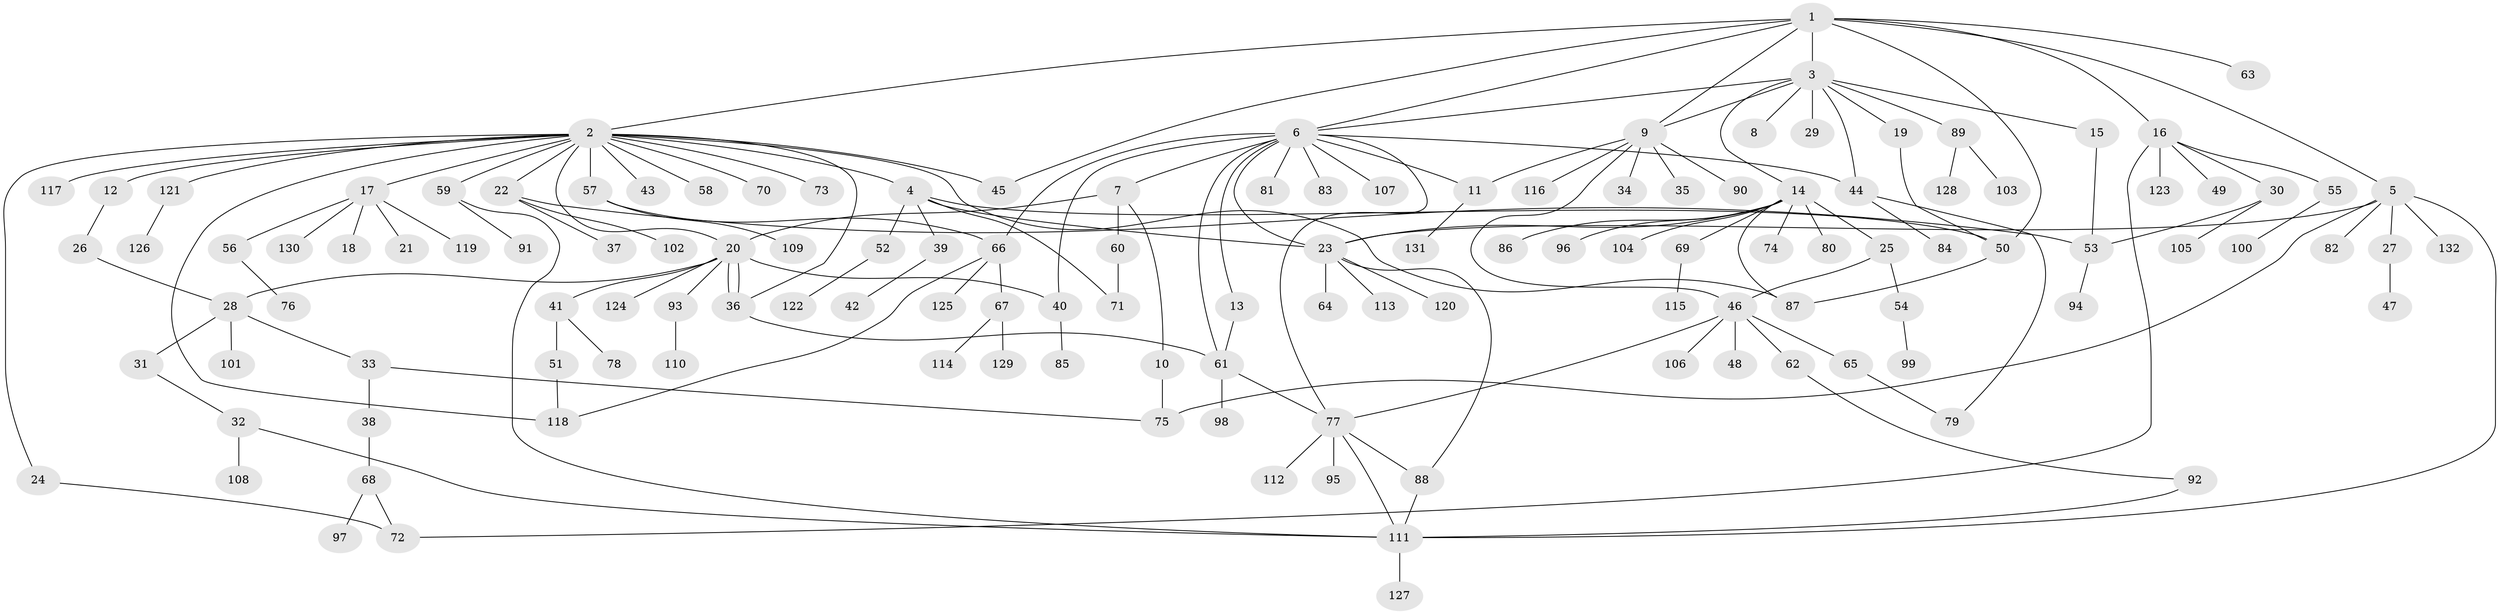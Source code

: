 // Generated by graph-tools (version 1.1) at 2025/35/03/09/25 02:35:17]
// undirected, 132 vertices, 170 edges
graph export_dot {
graph [start="1"]
  node [color=gray90,style=filled];
  1;
  2;
  3;
  4;
  5;
  6;
  7;
  8;
  9;
  10;
  11;
  12;
  13;
  14;
  15;
  16;
  17;
  18;
  19;
  20;
  21;
  22;
  23;
  24;
  25;
  26;
  27;
  28;
  29;
  30;
  31;
  32;
  33;
  34;
  35;
  36;
  37;
  38;
  39;
  40;
  41;
  42;
  43;
  44;
  45;
  46;
  47;
  48;
  49;
  50;
  51;
  52;
  53;
  54;
  55;
  56;
  57;
  58;
  59;
  60;
  61;
  62;
  63;
  64;
  65;
  66;
  67;
  68;
  69;
  70;
  71;
  72;
  73;
  74;
  75;
  76;
  77;
  78;
  79;
  80;
  81;
  82;
  83;
  84;
  85;
  86;
  87;
  88;
  89;
  90;
  91;
  92;
  93;
  94;
  95;
  96;
  97;
  98;
  99;
  100;
  101;
  102;
  103;
  104;
  105;
  106;
  107;
  108;
  109;
  110;
  111;
  112;
  113;
  114;
  115;
  116;
  117;
  118;
  119;
  120;
  121;
  122;
  123;
  124;
  125;
  126;
  127;
  128;
  129;
  130;
  131;
  132;
  1 -- 2;
  1 -- 3;
  1 -- 5;
  1 -- 6;
  1 -- 9;
  1 -- 16;
  1 -- 45;
  1 -- 50;
  1 -- 63;
  2 -- 4;
  2 -- 12;
  2 -- 17;
  2 -- 20;
  2 -- 22;
  2 -- 24;
  2 -- 36;
  2 -- 43;
  2 -- 45;
  2 -- 57;
  2 -- 58;
  2 -- 59;
  2 -- 70;
  2 -- 73;
  2 -- 87;
  2 -- 117;
  2 -- 118;
  2 -- 121;
  3 -- 6;
  3 -- 8;
  3 -- 9;
  3 -- 14;
  3 -- 15;
  3 -- 19;
  3 -- 29;
  3 -- 44;
  3 -- 89;
  4 -- 23;
  4 -- 39;
  4 -- 50;
  4 -- 52;
  4 -- 71;
  5 -- 23;
  5 -- 27;
  5 -- 75;
  5 -- 82;
  5 -- 111;
  5 -- 132;
  6 -- 7;
  6 -- 11;
  6 -- 13;
  6 -- 23;
  6 -- 40;
  6 -- 44;
  6 -- 61;
  6 -- 66;
  6 -- 77;
  6 -- 81;
  6 -- 83;
  6 -- 107;
  7 -- 10;
  7 -- 20;
  7 -- 60;
  9 -- 11;
  9 -- 34;
  9 -- 35;
  9 -- 46;
  9 -- 90;
  9 -- 116;
  10 -- 75;
  11 -- 131;
  12 -- 26;
  13 -- 61;
  14 -- 23;
  14 -- 25;
  14 -- 69;
  14 -- 74;
  14 -- 80;
  14 -- 86;
  14 -- 87;
  14 -- 96;
  14 -- 104;
  15 -- 53;
  16 -- 30;
  16 -- 49;
  16 -- 55;
  16 -- 72;
  16 -- 123;
  17 -- 18;
  17 -- 21;
  17 -- 56;
  17 -- 119;
  17 -- 130;
  19 -- 50;
  20 -- 28;
  20 -- 36;
  20 -- 36;
  20 -- 40;
  20 -- 41;
  20 -- 93;
  20 -- 124;
  22 -- 37;
  22 -- 53;
  22 -- 102;
  23 -- 64;
  23 -- 88;
  23 -- 113;
  23 -- 120;
  24 -- 72;
  25 -- 46;
  25 -- 54;
  26 -- 28;
  27 -- 47;
  28 -- 31;
  28 -- 33;
  28 -- 101;
  30 -- 53;
  30 -- 105;
  31 -- 32;
  32 -- 108;
  32 -- 111;
  33 -- 38;
  33 -- 75;
  36 -- 61;
  38 -- 68;
  39 -- 42;
  40 -- 85;
  41 -- 51;
  41 -- 78;
  44 -- 79;
  44 -- 84;
  46 -- 48;
  46 -- 62;
  46 -- 65;
  46 -- 77;
  46 -- 106;
  50 -- 87;
  51 -- 118;
  52 -- 122;
  53 -- 94;
  54 -- 99;
  55 -- 100;
  56 -- 76;
  57 -- 66;
  57 -- 109;
  59 -- 91;
  59 -- 111;
  60 -- 71;
  61 -- 77;
  61 -- 98;
  62 -- 92;
  65 -- 79;
  66 -- 67;
  66 -- 118;
  66 -- 125;
  67 -- 114;
  67 -- 129;
  68 -- 72;
  68 -- 97;
  69 -- 115;
  77 -- 88;
  77 -- 95;
  77 -- 111;
  77 -- 112;
  88 -- 111;
  89 -- 103;
  89 -- 128;
  92 -- 111;
  93 -- 110;
  111 -- 127;
  121 -- 126;
}
